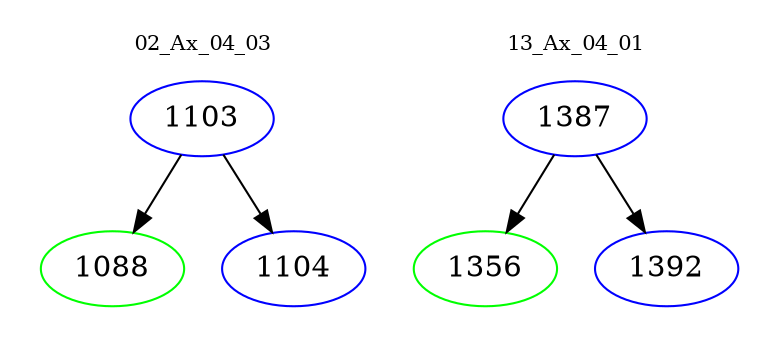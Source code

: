 digraph{
subgraph cluster_0 {
color = white
label = "02_Ax_04_03";
fontsize=10;
T0_1103 [label="1103", color="blue"]
T0_1103 -> T0_1088 [color="black"]
T0_1088 [label="1088", color="green"]
T0_1103 -> T0_1104 [color="black"]
T0_1104 [label="1104", color="blue"]
}
subgraph cluster_1 {
color = white
label = "13_Ax_04_01";
fontsize=10;
T1_1387 [label="1387", color="blue"]
T1_1387 -> T1_1356 [color="black"]
T1_1356 [label="1356", color="green"]
T1_1387 -> T1_1392 [color="black"]
T1_1392 [label="1392", color="blue"]
}
}
